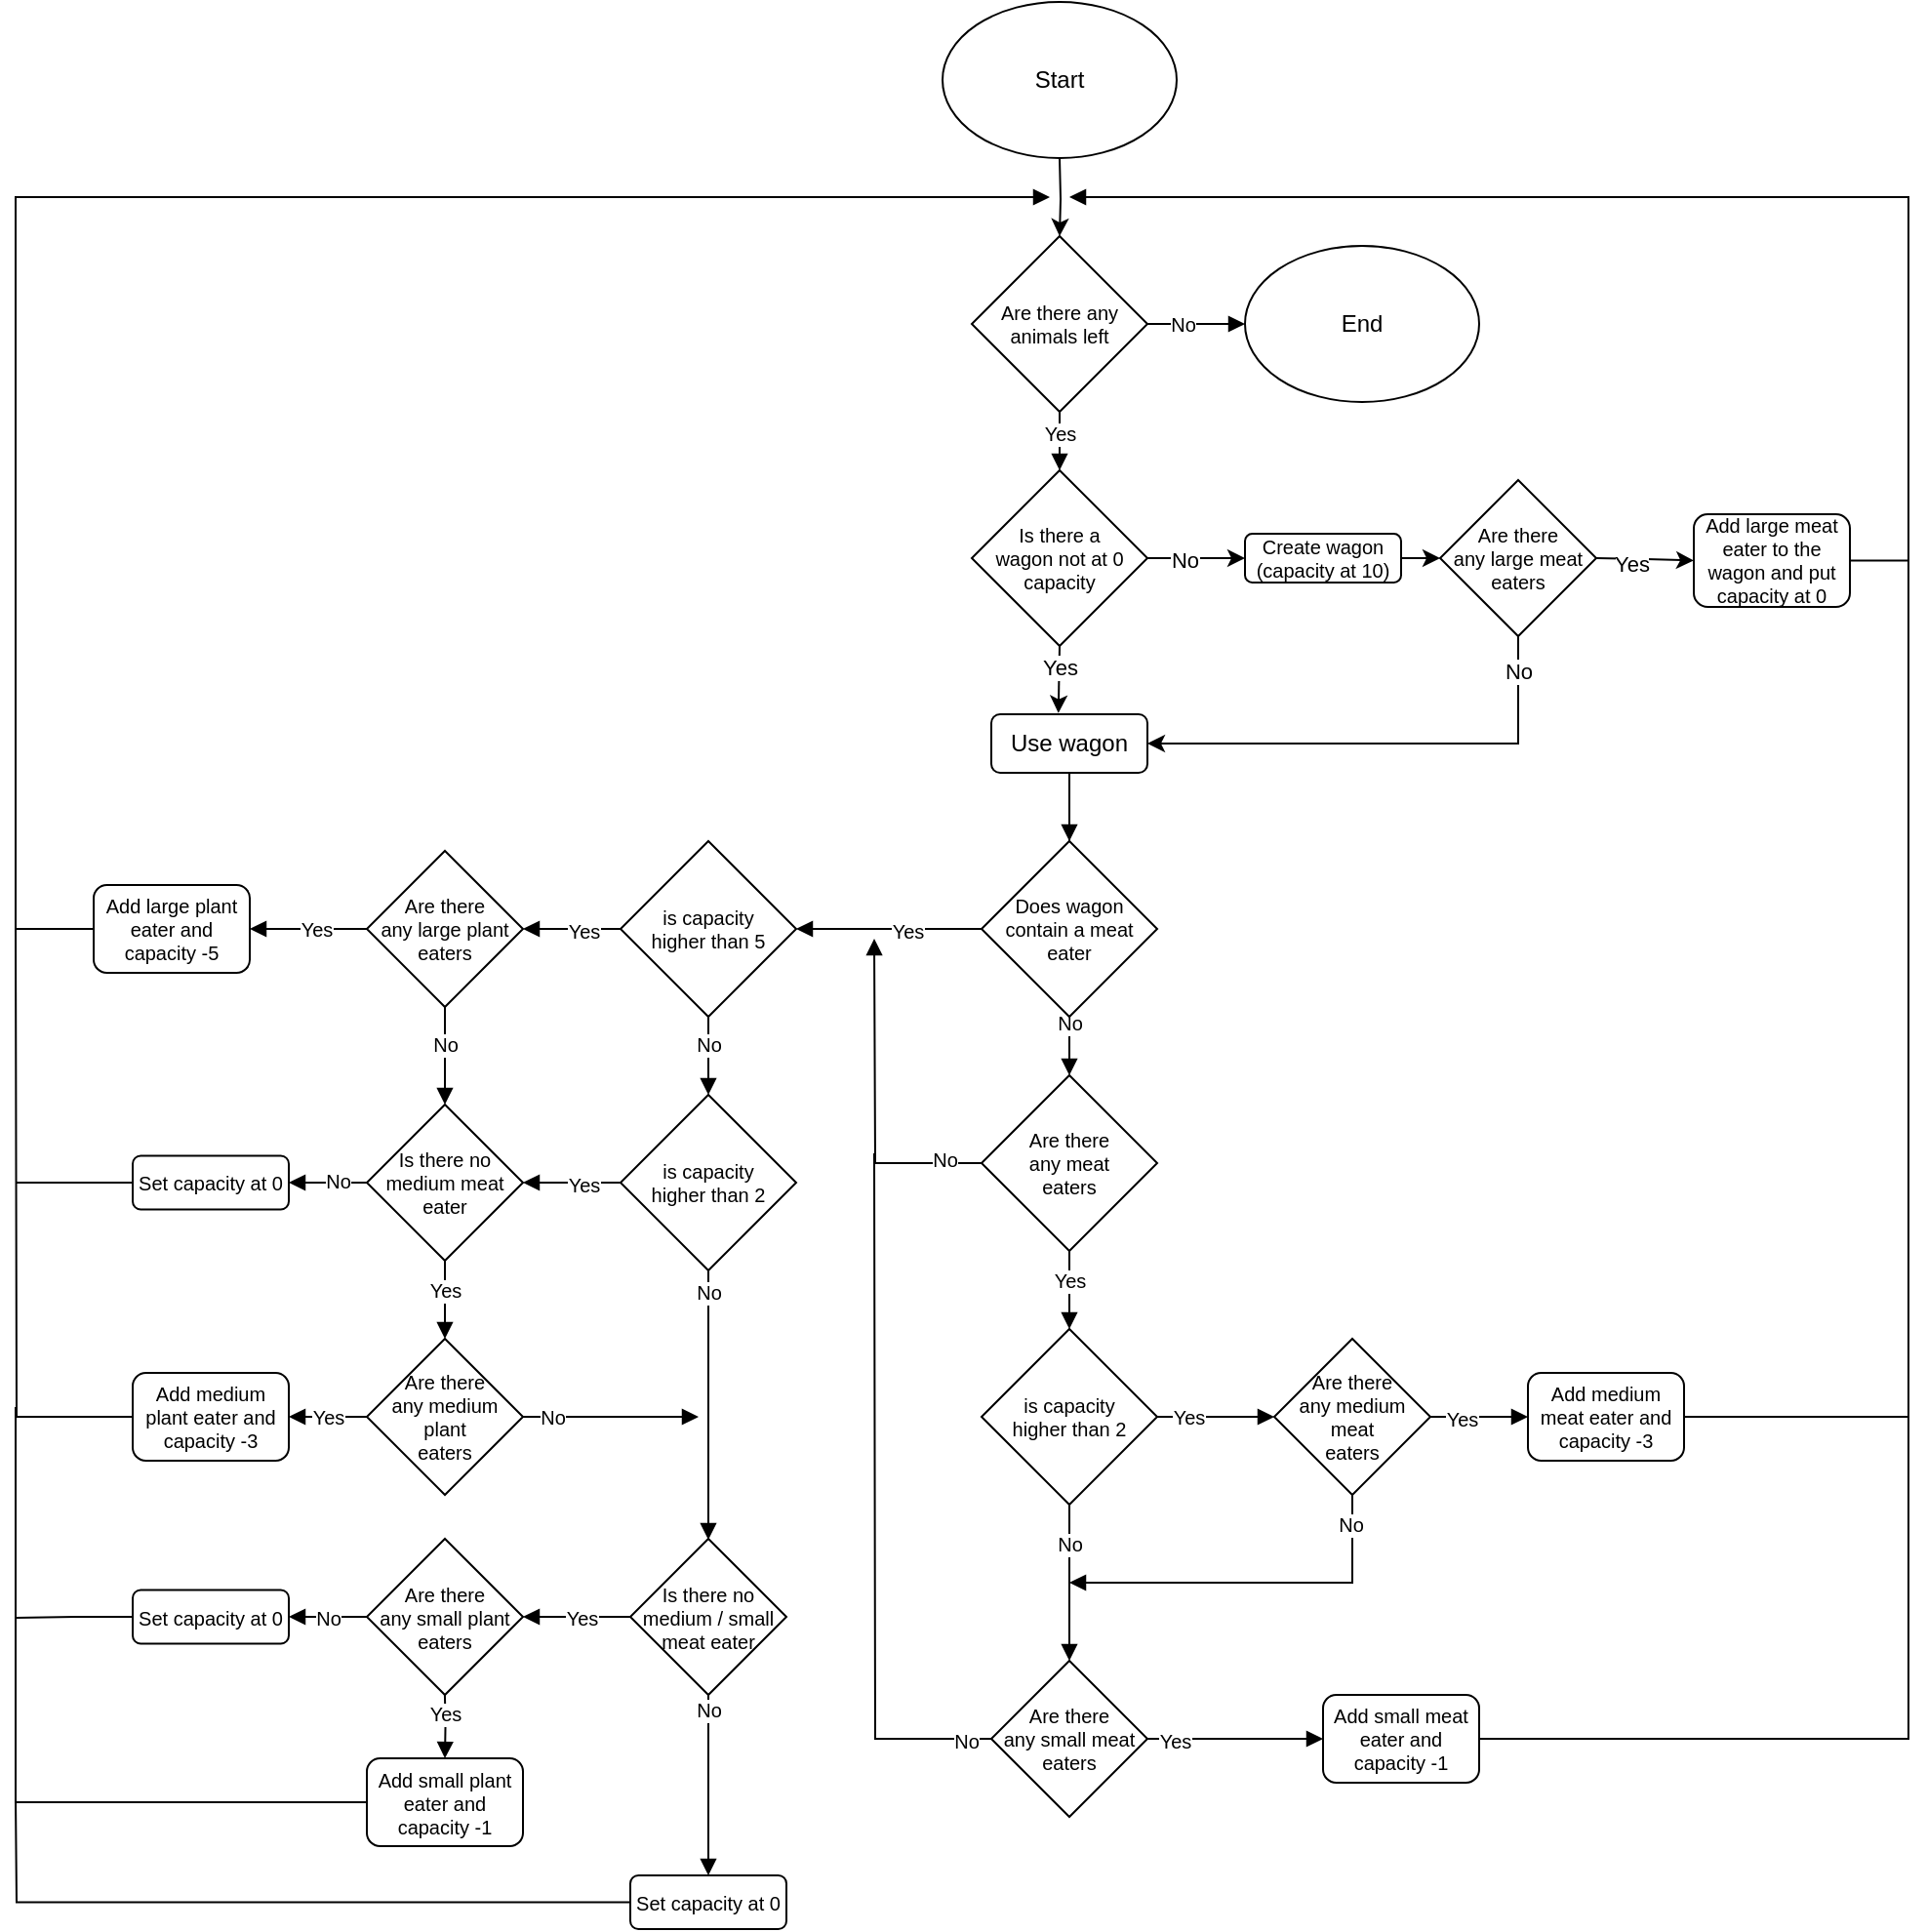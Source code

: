 <mxfile version="14.5.1" type="device"><diagram id="AGF58ehdbl709FGARRks" name="Page-1"><mxGraphModel dx="4913" dy="2177" grid="1" gridSize="10" guides="1" tooltips="1" connect="1" arrows="1" fold="1" page="1" pageScale="1" pageWidth="850" pageHeight="1100" math="0" shadow="0"><root><mxCell id="0"/><mxCell id="1" parent="0"/><mxCell id="BhOWypFkJx3LLkdL3gDQ-1" value="Start" style="ellipse;whiteSpace=wrap;html=1;" vertex="1" parent="1"><mxGeometry x="-315" width="120" height="80" as="geometry"/></mxCell><mxCell id="BhOWypFkJx3LLkdL3gDQ-136" style="edgeStyle=orthogonalEdgeStyle;rounded=0;orthogonalLoop=1;jettySize=auto;html=1;entryX=0.5;entryY=0;entryDx=0;entryDy=0;" edge="1" parent="1" target="BhOWypFkJx3LLkdL3gDQ-155"><mxGeometry relative="1" as="geometry"><mxPoint x="-255" y="80" as="sourcePoint"/><mxPoint x="-255" y="110" as="targetPoint"/></mxGeometry></mxCell><mxCell id="BhOWypFkJx3LLkdL3gDQ-137" style="edgeStyle=orthogonalEdgeStyle;rounded=0;orthogonalLoop=1;jettySize=auto;html=1;entryX=0;entryY=0.5;entryDx=0;entryDy=0;exitX=1;exitY=0.5;exitDx=0;exitDy=0;" edge="1" parent="1" source="BhOWypFkJx3LLkdL3gDQ-141" target="BhOWypFkJx3LLkdL3gDQ-143"><mxGeometry relative="1" as="geometry"><mxPoint y="270" as="sourcePoint"/><Array as="points"><mxPoint x="-170" y="285"/><mxPoint x="-170" y="285"/></Array></mxGeometry></mxCell><mxCell id="BhOWypFkJx3LLkdL3gDQ-138" value="No" style="edgeLabel;html=1;align=center;verticalAlign=middle;resizable=0;points=[];" vertex="1" connectable="0" parent="BhOWypFkJx3LLkdL3gDQ-137"><mxGeometry x="-0.258" y="-1" relative="1" as="geometry"><mxPoint as="offset"/></mxGeometry></mxCell><mxCell id="BhOWypFkJx3LLkdL3gDQ-139" style="edgeStyle=orthogonalEdgeStyle;rounded=0;orthogonalLoop=1;jettySize=auto;html=1;exitX=0.5;exitY=1;exitDx=0;exitDy=0;entryX=0.43;entryY=-0.021;entryDx=0;entryDy=0;entryPerimeter=0;" edge="1" parent="1" source="BhOWypFkJx3LLkdL3gDQ-141" target="BhOWypFkJx3LLkdL3gDQ-144"><mxGeometry relative="1" as="geometry"><mxPoint x="-290" y="380" as="targetPoint"/><mxPoint x="-340" y="380" as="sourcePoint"/></mxGeometry></mxCell><mxCell id="BhOWypFkJx3LLkdL3gDQ-140" value="Yes" style="edgeLabel;html=1;align=center;verticalAlign=middle;resizable=0;points=[];" vertex="1" connectable="0" parent="BhOWypFkJx3LLkdL3gDQ-139"><mxGeometry x="-0.347" y="-3" relative="1" as="geometry"><mxPoint x="3.61" as="offset"/></mxGeometry></mxCell><mxCell id="BhOWypFkJx3LLkdL3gDQ-141" value="Is there a &lt;br style=&quot;font-size: 10px&quot;&gt;wagon not at 0 &lt;br style=&quot;font-size: 10px&quot;&gt;capacity" style="rhombus;whiteSpace=wrap;html=1;fontSize=10;" vertex="1" parent="1"><mxGeometry x="-300" y="240" width="90" height="90" as="geometry"/></mxCell><mxCell id="BhOWypFkJx3LLkdL3gDQ-142" style="edgeStyle=orthogonalEdgeStyle;rounded=0;orthogonalLoop=1;jettySize=auto;html=1;" edge="1" parent="1" source="BhOWypFkJx3LLkdL3gDQ-143"><mxGeometry relative="1" as="geometry"><mxPoint x="-60" y="285" as="targetPoint"/><Array as="points"><mxPoint x="-70" y="285"/><mxPoint x="-70" y="285"/></Array></mxGeometry></mxCell><mxCell id="BhOWypFkJx3LLkdL3gDQ-143" value="Create wagon (capacity at 10)" style="rounded=1;whiteSpace=wrap;html=1;fontSize=10;" vertex="1" parent="1"><mxGeometry x="-160" y="272.5" width="80" height="25" as="geometry"/></mxCell><mxCell id="BhOWypFkJx3LLkdL3gDQ-163" style="edgeStyle=orthogonalEdgeStyle;rounded=0;orthogonalLoop=1;jettySize=auto;html=1;endArrow=block;endFill=1;fontSize=10;" edge="1" parent="1" source="BhOWypFkJx3LLkdL3gDQ-178"><mxGeometry relative="1" as="geometry"><mxPoint x="-250" y="468" as="targetPoint"/></mxGeometry></mxCell><mxCell id="BhOWypFkJx3LLkdL3gDQ-144" value="Use wagon" style="rounded=1;whiteSpace=wrap;html=1;" vertex="1" parent="1"><mxGeometry x="-290" y="365" width="80" height="30" as="geometry"/></mxCell><mxCell id="BhOWypFkJx3LLkdL3gDQ-145" style="edgeStyle=orthogonalEdgeStyle;rounded=0;orthogonalLoop=1;jettySize=auto;html=1;entryX=0;entryY=0.5;entryDx=0;entryDy=0;" edge="1" parent="1" target="BhOWypFkJx3LLkdL3gDQ-150"><mxGeometry relative="1" as="geometry"><mxPoint x="290" y="200" as="targetPoint"/><mxPoint x="20.0" y="285" as="sourcePoint"/></mxGeometry></mxCell><mxCell id="BhOWypFkJx3LLkdL3gDQ-146" value="Yes" style="edgeLabel;html=1;align=center;verticalAlign=middle;resizable=0;points=[];" vertex="1" connectable="0" parent="BhOWypFkJx3LLkdL3gDQ-145"><mxGeometry x="-0.296" y="-2" relative="1" as="geometry"><mxPoint as="offset"/></mxGeometry></mxCell><mxCell id="BhOWypFkJx3LLkdL3gDQ-147" style="edgeStyle=orthogonalEdgeStyle;rounded=0;orthogonalLoop=1;jettySize=auto;html=1;entryX=1;entryY=0.5;entryDx=0;entryDy=0;" edge="1" parent="1" source="BhOWypFkJx3LLkdL3gDQ-149" target="BhOWypFkJx3LLkdL3gDQ-144"><mxGeometry relative="1" as="geometry"><Array as="points"><mxPoint x="-20" y="380"/></Array></mxGeometry></mxCell><mxCell id="BhOWypFkJx3LLkdL3gDQ-148" value="No" style="edgeLabel;html=1;align=center;verticalAlign=middle;resizable=0;points=[];" vertex="1" connectable="0" parent="BhOWypFkJx3LLkdL3gDQ-147"><mxGeometry x="-0.857" relative="1" as="geometry"><mxPoint as="offset"/></mxGeometry></mxCell><mxCell id="BhOWypFkJx3LLkdL3gDQ-149" value="Are there &lt;br&gt;any large meat &lt;br style=&quot;font-size: 10px&quot;&gt;eaters" style="rhombus;whiteSpace=wrap;html=1;fontSize=10;" vertex="1" parent="1"><mxGeometry x="-60" y="245" width="80" height="80" as="geometry"/></mxCell><mxCell id="BhOWypFkJx3LLkdL3gDQ-150" value="Add large meat eater to the wagon and put capacity at 0" style="rounded=1;whiteSpace=wrap;html=1;fontSize=10;" vertex="1" parent="1"><mxGeometry x="70" y="262.5" width="80" height="47.5" as="geometry"/></mxCell><mxCell id="BhOWypFkJx3LLkdL3gDQ-151" style="edgeStyle=orthogonalEdgeStyle;rounded=0;orthogonalLoop=1;jettySize=auto;html=1;entryX=0.5;entryY=0;entryDx=0;entryDy=0;endArrow=block;endFill=1;fontSize=10;" edge="1" parent="1" source="BhOWypFkJx3LLkdL3gDQ-155" target="BhOWypFkJx3LLkdL3gDQ-141"><mxGeometry relative="1" as="geometry"/></mxCell><mxCell id="BhOWypFkJx3LLkdL3gDQ-152" value="Yes" style="edgeLabel;html=1;align=center;verticalAlign=middle;resizable=0;points=[];fontSize=10;" vertex="1" connectable="0" parent="BhOWypFkJx3LLkdL3gDQ-151"><mxGeometry x="-0.29" y="1" relative="1" as="geometry"><mxPoint x="-1" y="-7.62" as="offset"/></mxGeometry></mxCell><mxCell id="BhOWypFkJx3LLkdL3gDQ-153" style="edgeStyle=orthogonalEdgeStyle;rounded=0;orthogonalLoop=1;jettySize=auto;html=1;endArrow=block;endFill=1;fontSize=10;" edge="1" parent="1" source="BhOWypFkJx3LLkdL3gDQ-155"><mxGeometry relative="1" as="geometry"><mxPoint x="-160" y="165" as="targetPoint"/></mxGeometry></mxCell><mxCell id="BhOWypFkJx3LLkdL3gDQ-154" value="No" style="edgeLabel;html=1;align=center;verticalAlign=middle;resizable=0;points=[];fontSize=10;" vertex="1" connectable="0" parent="BhOWypFkJx3LLkdL3gDQ-153"><mxGeometry x="-0.288" relative="1" as="geometry"><mxPoint as="offset"/></mxGeometry></mxCell><mxCell id="BhOWypFkJx3LLkdL3gDQ-155" value="Are there any animals left" style="rhombus;whiteSpace=wrap;html=1;fontSize=10;" vertex="1" parent="1"><mxGeometry x="-300" y="120" width="90" height="90" as="geometry"/></mxCell><mxCell id="BhOWypFkJx3LLkdL3gDQ-156" style="edgeStyle=orthogonalEdgeStyle;rounded=0;orthogonalLoop=1;jettySize=auto;html=1;endArrow=block;endFill=1;fontSize=10;exitX=1;exitY=0.5;exitDx=0;exitDy=0;" edge="1" parent="1" source="BhOWypFkJx3LLkdL3gDQ-150"><mxGeometry relative="1" as="geometry"><mxPoint x="110.029" y="262.5" as="sourcePoint"/><mxPoint x="-250" y="100" as="targetPoint"/><Array as="points"><mxPoint x="180" y="286"/><mxPoint x="180" y="100"/></Array></mxGeometry></mxCell><mxCell id="BhOWypFkJx3LLkdL3gDQ-157" value="End" style="ellipse;whiteSpace=wrap;html=1;" vertex="1" parent="1"><mxGeometry x="-160" y="125" width="120" height="80" as="geometry"/></mxCell><mxCell id="BhOWypFkJx3LLkdL3gDQ-164" style="edgeStyle=orthogonalEdgeStyle;rounded=0;orthogonalLoop=1;jettySize=auto;html=1;endArrow=block;endFill=1;fontSize=10;" edge="1" parent="1" source="BhOWypFkJx3LLkdL3gDQ-158"><mxGeometry relative="1" as="geometry"><mxPoint x="-145" y="725" as="targetPoint"/></mxGeometry></mxCell><mxCell id="BhOWypFkJx3LLkdL3gDQ-165" value="Yes" style="edgeLabel;html=1;align=center;verticalAlign=middle;resizable=0;points=[];fontSize=10;" vertex="1" connectable="0" parent="BhOWypFkJx3LLkdL3gDQ-164"><mxGeometry x="-0.692" y="-1" relative="1" as="geometry"><mxPoint x="6.6" y="-1" as="offset"/></mxGeometry></mxCell><mxCell id="BhOWypFkJx3LLkdL3gDQ-158" value="is capacity&lt;br&gt;higher than 2" style="rhombus;whiteSpace=wrap;html=1;fontSize=10;" vertex="1" parent="1"><mxGeometry x="-295" y="680" width="90" height="90" as="geometry"/></mxCell><mxCell id="BhOWypFkJx3LLkdL3gDQ-167" style="edgeStyle=orthogonalEdgeStyle;rounded=0;orthogonalLoop=1;jettySize=auto;html=1;endArrow=block;endFill=1;fontSize=10;" edge="1" parent="1" source="BhOWypFkJx3LLkdL3gDQ-166"><mxGeometry relative="1" as="geometry"><mxPoint x="-15" y="725" as="targetPoint"/></mxGeometry></mxCell><mxCell id="BhOWypFkJx3LLkdL3gDQ-171" value="Yes" style="edgeLabel;html=1;align=center;verticalAlign=middle;resizable=0;points=[];fontSize=10;" vertex="1" connectable="0" parent="BhOWypFkJx3LLkdL3gDQ-167"><mxGeometry x="-0.389" y="-1" relative="1" as="geometry"><mxPoint as="offset"/></mxGeometry></mxCell><mxCell id="BhOWypFkJx3LLkdL3gDQ-242" style="edgeStyle=orthogonalEdgeStyle;rounded=0;orthogonalLoop=1;jettySize=auto;html=1;endArrow=block;endFill=1;fontSize=10;" edge="1" parent="1" source="BhOWypFkJx3LLkdL3gDQ-166"><mxGeometry relative="1" as="geometry"><mxPoint x="-250" y="810" as="targetPoint"/><Array as="points"><mxPoint x="-105" y="810"/><mxPoint x="-250" y="810"/></Array></mxGeometry></mxCell><mxCell id="BhOWypFkJx3LLkdL3gDQ-243" value="No" style="edgeLabel;html=1;align=center;verticalAlign=middle;resizable=0;points=[];fontSize=10;" vertex="1" connectable="0" parent="BhOWypFkJx3LLkdL3gDQ-242"><mxGeometry x="-0.844" y="-1" relative="1" as="geometry"><mxPoint as="offset"/></mxGeometry></mxCell><mxCell id="BhOWypFkJx3LLkdL3gDQ-166" value="Are there &lt;br&gt;any medium meat &lt;br style=&quot;font-size: 10px&quot;&gt;eaters" style="rhombus;whiteSpace=wrap;html=1;fontSize=10;" vertex="1" parent="1"><mxGeometry x="-145" y="685" width="80" height="80" as="geometry"/></mxCell><mxCell id="BhOWypFkJx3LLkdL3gDQ-247" style="edgeStyle=orthogonalEdgeStyle;rounded=0;orthogonalLoop=1;jettySize=auto;html=1;endArrow=none;endFill=0;fontSize=10;" edge="1" parent="1" source="BhOWypFkJx3LLkdL3gDQ-168"><mxGeometry relative="1" as="geometry"><mxPoint x="180" y="725" as="targetPoint"/></mxGeometry></mxCell><mxCell id="BhOWypFkJx3LLkdL3gDQ-168" value="Add medium meat eater and capacity -3" style="rounded=1;whiteSpace=wrap;html=1;fontSize=10;" vertex="1" parent="1"><mxGeometry x="-15" y="702.5" width="80" height="45" as="geometry"/></mxCell><mxCell id="BhOWypFkJx3LLkdL3gDQ-175" style="edgeStyle=orthogonalEdgeStyle;rounded=0;orthogonalLoop=1;jettySize=auto;html=1;endArrow=block;endFill=1;fontSize=10;entryX=0;entryY=0.5;entryDx=0;entryDy=0;" edge="1" parent="1" source="BhOWypFkJx3LLkdL3gDQ-174" target="BhOWypFkJx3LLkdL3gDQ-177"><mxGeometry relative="1" as="geometry"><mxPoint x="-145" y="960" as="targetPoint"/></mxGeometry></mxCell><mxCell id="BhOWypFkJx3LLkdL3gDQ-176" value="Yes" style="edgeLabel;html=1;align=center;verticalAlign=middle;resizable=0;points=[];fontSize=10;" vertex="1" connectable="0" parent="BhOWypFkJx3LLkdL3gDQ-175"><mxGeometry x="-0.688" y="-1" relative="1" as="geometry"><mxPoint as="offset"/></mxGeometry></mxCell><mxCell id="BhOWypFkJx3LLkdL3gDQ-246" style="edgeStyle=orthogonalEdgeStyle;rounded=0;orthogonalLoop=1;jettySize=auto;html=1;endArrow=none;endFill=0;fontSize=10;" edge="1" parent="1" source="BhOWypFkJx3LLkdL3gDQ-177"><mxGeometry relative="1" as="geometry"><mxPoint x="180" y="280" as="targetPoint"/><Array as="points"><mxPoint x="180" y="890"/><mxPoint x="180" y="290"/></Array></mxGeometry></mxCell><mxCell id="BhOWypFkJx3LLkdL3gDQ-177" value="Add small meat eater and capacity -1" style="rounded=1;whiteSpace=wrap;html=1;fontSize=10;" vertex="1" parent="1"><mxGeometry x="-120" y="867.5" width="80" height="45" as="geometry"/></mxCell><mxCell id="BhOWypFkJx3LLkdL3gDQ-182" style="edgeStyle=orthogonalEdgeStyle;rounded=0;orthogonalLoop=1;jettySize=auto;html=1;endArrow=block;endFill=1;fontSize=10;" edge="1" parent="1" source="BhOWypFkJx3LLkdL3gDQ-178"><mxGeometry relative="1" as="geometry"><mxPoint x="-250" y="550" as="targetPoint"/></mxGeometry></mxCell><mxCell id="BhOWypFkJx3LLkdL3gDQ-183" value="No" style="edgeLabel;html=1;align=center;verticalAlign=middle;resizable=0;points=[];fontSize=10;" vertex="1" connectable="0" parent="BhOWypFkJx3LLkdL3gDQ-182"><mxGeometry x="-0.252" relative="1" as="geometry"><mxPoint y="-8.57" as="offset"/></mxGeometry></mxCell><mxCell id="BhOWypFkJx3LLkdL3gDQ-184" style="edgeStyle=orthogonalEdgeStyle;rounded=0;orthogonalLoop=1;jettySize=auto;html=1;endArrow=block;endFill=1;fontSize=10;" edge="1" parent="1" source="BhOWypFkJx3LLkdL3gDQ-178"><mxGeometry relative="1" as="geometry"><mxPoint x="-390" y="475" as="targetPoint"/></mxGeometry></mxCell><mxCell id="BhOWypFkJx3LLkdL3gDQ-185" value="Yes" style="edgeLabel;html=1;align=center;verticalAlign=middle;resizable=0;points=[];fontSize=10;" vertex="1" connectable="0" parent="BhOWypFkJx3LLkdL3gDQ-184"><mxGeometry x="-0.196" y="1" relative="1" as="geometry"><mxPoint as="offset"/></mxGeometry></mxCell><mxCell id="BhOWypFkJx3LLkdL3gDQ-178" value="Does wagon contain a meat eater" style="rhombus;whiteSpace=wrap;html=1;fontSize=10;" vertex="1" parent="1"><mxGeometry x="-295" y="430" width="90" height="90" as="geometry"/></mxCell><mxCell id="BhOWypFkJx3LLkdL3gDQ-179" style="edgeStyle=orthogonalEdgeStyle;rounded=0;orthogonalLoop=1;jettySize=auto;html=1;endArrow=block;endFill=1;fontSize=10;" edge="1" parent="1" source="BhOWypFkJx3LLkdL3gDQ-144" target="BhOWypFkJx3LLkdL3gDQ-178"><mxGeometry relative="1" as="geometry"><mxPoint x="-250" y="395" as="sourcePoint"/><mxPoint x="-250" y="468" as="targetPoint"/></mxGeometry></mxCell><mxCell id="BhOWypFkJx3LLkdL3gDQ-244" style="edgeStyle=orthogonalEdgeStyle;rounded=0;orthogonalLoop=1;jettySize=auto;html=1;endArrow=none;endFill=0;fontSize=10;" edge="1" parent="1" source="BhOWypFkJx3LLkdL3gDQ-174"><mxGeometry relative="1" as="geometry"><mxPoint x="-350" y="590" as="targetPoint"/></mxGeometry></mxCell><mxCell id="BhOWypFkJx3LLkdL3gDQ-245" value="No" style="edgeLabel;html=1;align=center;verticalAlign=middle;resizable=0;points=[];fontSize=10;" vertex="1" connectable="0" parent="BhOWypFkJx3LLkdL3gDQ-244"><mxGeometry x="-0.926" y="1" relative="1" as="geometry"><mxPoint as="offset"/></mxGeometry></mxCell><mxCell id="BhOWypFkJx3LLkdL3gDQ-174" value="Are there &lt;br&gt;any small meat &lt;br style=&quot;font-size: 10px&quot;&gt;eaters" style="rhombus;whiteSpace=wrap;html=1;fontSize=10;" vertex="1" parent="1"><mxGeometry x="-290" y="850" width="80" height="80" as="geometry"/></mxCell><mxCell id="BhOWypFkJx3LLkdL3gDQ-180" style="edgeStyle=orthogonalEdgeStyle;rounded=0;orthogonalLoop=1;jettySize=auto;html=1;endArrow=block;endFill=1;fontSize=10;" edge="1" parent="1" source="BhOWypFkJx3LLkdL3gDQ-158" target="BhOWypFkJx3LLkdL3gDQ-174"><mxGeometry relative="1" as="geometry"><mxPoint x="-245" y="920" as="targetPoint"/><mxPoint x="-250.0" y="770.0" as="sourcePoint"/></mxGeometry></mxCell><mxCell id="BhOWypFkJx3LLkdL3gDQ-181" value="No" style="edgeLabel;html=1;align=center;verticalAlign=middle;resizable=0;points=[];fontSize=10;" vertex="1" connectable="0" parent="BhOWypFkJx3LLkdL3gDQ-180"><mxGeometry x="-0.4" y="1" relative="1" as="geometry"><mxPoint x="-1" y="-3.81" as="offset"/></mxGeometry></mxCell><mxCell id="BhOWypFkJx3LLkdL3gDQ-187" style="edgeStyle=orthogonalEdgeStyle;rounded=0;orthogonalLoop=1;jettySize=auto;html=1;endArrow=block;endFill=1;fontSize=10;" edge="1" parent="1" source="BhOWypFkJx3LLkdL3gDQ-186"><mxGeometry relative="1" as="geometry"><mxPoint x="-530" y="475" as="targetPoint"/></mxGeometry></mxCell><mxCell id="BhOWypFkJx3LLkdL3gDQ-188" value="Yes" style="edgeLabel;html=1;align=center;verticalAlign=middle;resizable=0;points=[];fontSize=10;" vertex="1" connectable="0" parent="BhOWypFkJx3LLkdL3gDQ-187"><mxGeometry x="-0.244" y="1" relative="1" as="geometry"><mxPoint as="offset"/></mxGeometry></mxCell><mxCell id="BhOWypFkJx3LLkdL3gDQ-200" style="edgeStyle=orthogonalEdgeStyle;rounded=0;orthogonalLoop=1;jettySize=auto;html=1;entryX=0.5;entryY=0;entryDx=0;entryDy=0;endArrow=block;endFill=1;fontSize=10;" edge="1" parent="1" source="BhOWypFkJx3LLkdL3gDQ-186" target="BhOWypFkJx3LLkdL3gDQ-199"><mxGeometry relative="1" as="geometry"/></mxCell><mxCell id="BhOWypFkJx3LLkdL3gDQ-201" value="No" style="edgeLabel;html=1;align=center;verticalAlign=middle;resizable=0;points=[];fontSize=10;" vertex="1" connectable="0" parent="BhOWypFkJx3LLkdL3gDQ-200"><mxGeometry x="-0.322" y="-2" relative="1" as="geometry"><mxPoint x="2" as="offset"/></mxGeometry></mxCell><mxCell id="BhOWypFkJx3LLkdL3gDQ-186" value="is capacity &lt;br&gt;higher than 5" style="rhombus;whiteSpace=wrap;html=1;fontSize=10;" vertex="1" parent="1"><mxGeometry x="-480" y="430" width="90" height="90" as="geometry"/></mxCell><mxCell id="BhOWypFkJx3LLkdL3gDQ-190" style="edgeStyle=orthogonalEdgeStyle;rounded=0;orthogonalLoop=1;jettySize=auto;html=1;endArrow=block;endFill=1;fontSize=10;" edge="1" parent="1" source="BhOWypFkJx3LLkdL3gDQ-189"><mxGeometry relative="1" as="geometry"><mxPoint x="-670" y="475" as="targetPoint"/></mxGeometry></mxCell><mxCell id="BhOWypFkJx3LLkdL3gDQ-191" value="Yes" style="edgeLabel;html=1;align=center;verticalAlign=middle;resizable=0;points=[];fontSize=10;" vertex="1" connectable="0" parent="BhOWypFkJx3LLkdL3gDQ-190"><mxGeometry x="-0.148" relative="1" as="geometry"><mxPoint as="offset"/></mxGeometry></mxCell><mxCell id="BhOWypFkJx3LLkdL3gDQ-226" style="edgeStyle=orthogonalEdgeStyle;rounded=0;orthogonalLoop=1;jettySize=auto;html=1;entryX=0.5;entryY=0;entryDx=0;entryDy=0;endArrow=block;endFill=1;fontSize=10;" edge="1" parent="1" source="BhOWypFkJx3LLkdL3gDQ-189" target="BhOWypFkJx3LLkdL3gDQ-220"><mxGeometry relative="1" as="geometry"/></mxCell><mxCell id="BhOWypFkJx3LLkdL3gDQ-227" value="No" style="edgeLabel;html=1;align=center;verticalAlign=middle;resizable=0;points=[];fontSize=10;" vertex="1" connectable="0" parent="BhOWypFkJx3LLkdL3gDQ-226"><mxGeometry x="-0.253" relative="1" as="geometry"><mxPoint as="offset"/></mxGeometry></mxCell><mxCell id="BhOWypFkJx3LLkdL3gDQ-189" value="Are there &lt;br&gt;any large plant&lt;br style=&quot;font-size: 10px&quot;&gt;eaters" style="rhombus;whiteSpace=wrap;html=1;fontSize=10;" vertex="1" parent="1"><mxGeometry x="-610" y="435" width="80" height="80" as="geometry"/></mxCell><mxCell id="BhOWypFkJx3LLkdL3gDQ-198" style="edgeStyle=orthogonalEdgeStyle;rounded=0;orthogonalLoop=1;jettySize=auto;html=1;endArrow=block;endFill=1;fontSize=10;" edge="1" parent="1" source="BhOWypFkJx3LLkdL3gDQ-192"><mxGeometry relative="1" as="geometry"><mxPoint x="-260" y="100" as="targetPoint"/><Array as="points"><mxPoint x="-790" y="475"/><mxPoint x="-790" y="100"/></Array></mxGeometry></mxCell><mxCell id="BhOWypFkJx3LLkdL3gDQ-192" value="Add large plant eater and capacity -5" style="rounded=1;whiteSpace=wrap;html=1;fontSize=10;" vertex="1" parent="1"><mxGeometry x="-750" y="452.5" width="80" height="45" as="geometry"/></mxCell><mxCell id="BhOWypFkJx3LLkdL3gDQ-194" style="edgeStyle=orthogonalEdgeStyle;rounded=0;orthogonalLoop=1;jettySize=auto;html=1;entryX=0.5;entryY=0;entryDx=0;entryDy=0;endArrow=block;endFill=1;fontSize=10;" edge="1" parent="1" source="BhOWypFkJx3LLkdL3gDQ-193" target="BhOWypFkJx3LLkdL3gDQ-158"><mxGeometry relative="1" as="geometry"/></mxCell><mxCell id="BhOWypFkJx3LLkdL3gDQ-195" value="Yes" style="edgeLabel;html=1;align=center;verticalAlign=middle;resizable=0;points=[];fontSize=10;" vertex="1" connectable="0" parent="BhOWypFkJx3LLkdL3gDQ-194"><mxGeometry x="-0.245" relative="1" as="geometry"><mxPoint as="offset"/></mxGeometry></mxCell><mxCell id="BhOWypFkJx3LLkdL3gDQ-196" style="edgeStyle=orthogonalEdgeStyle;rounded=0;orthogonalLoop=1;jettySize=auto;html=1;endArrow=block;endFill=1;fontSize=10;" edge="1" parent="1" source="BhOWypFkJx3LLkdL3gDQ-193"><mxGeometry relative="1" as="geometry"><mxPoint x="-350" y="480" as="targetPoint"/></mxGeometry></mxCell><mxCell id="BhOWypFkJx3LLkdL3gDQ-197" value="No" style="edgeLabel;html=1;align=center;verticalAlign=middle;resizable=0;points=[];fontSize=10;" vertex="1" connectable="0" parent="BhOWypFkJx3LLkdL3gDQ-196"><mxGeometry x="-0.775" y="-2" relative="1" as="geometry"><mxPoint as="offset"/></mxGeometry></mxCell><mxCell id="BhOWypFkJx3LLkdL3gDQ-193" value="Are there &lt;br&gt;any meat &lt;br&gt;eaters" style="rhombus;whiteSpace=wrap;html=1;fontSize=10;" vertex="1" parent="1"><mxGeometry x="-295" y="550" width="90" height="90" as="geometry"/></mxCell><mxCell id="BhOWypFkJx3LLkdL3gDQ-211" style="edgeStyle=orthogonalEdgeStyle;rounded=0;orthogonalLoop=1;jettySize=auto;html=1;endArrow=block;endFill=1;fontSize=10;entryX=0.5;entryY=0;entryDx=0;entryDy=0;" edge="1" parent="1" source="BhOWypFkJx3LLkdL3gDQ-199" target="BhOWypFkJx3LLkdL3gDQ-221"><mxGeometry relative="1" as="geometry"><mxPoint x="-530" y="730" as="targetPoint"/><Array as="points"><mxPoint x="-435" y="788"/><mxPoint x="-435" y="788"/></Array></mxGeometry></mxCell><mxCell id="BhOWypFkJx3LLkdL3gDQ-235" value="No" style="edgeLabel;html=1;align=center;verticalAlign=middle;resizable=0;points=[];fontSize=10;" vertex="1" connectable="0" parent="BhOWypFkJx3LLkdL3gDQ-211"><mxGeometry x="-0.844" relative="1" as="geometry"><mxPoint as="offset"/></mxGeometry></mxCell><mxCell id="BhOWypFkJx3LLkdL3gDQ-199" value="is capacity&lt;br&gt;higher than 2" style="rhombus;whiteSpace=wrap;html=1;fontSize=10;" vertex="1" parent="1"><mxGeometry x="-480" y="560" width="90" height="90" as="geometry"/></mxCell><mxCell id="BhOWypFkJx3LLkdL3gDQ-202" style="edgeStyle=orthogonalEdgeStyle;rounded=0;orthogonalLoop=1;jettySize=auto;html=1;endArrow=block;endFill=1;fontSize=10;" edge="1" parent="1"><mxGeometry relative="1" as="geometry"><mxPoint x="-530" y="605" as="targetPoint"/><mxPoint x="-480" y="605" as="sourcePoint"/></mxGeometry></mxCell><mxCell id="BhOWypFkJx3LLkdL3gDQ-203" value="Yes" style="edgeLabel;html=1;align=center;verticalAlign=middle;resizable=0;points=[];fontSize=10;" vertex="1" connectable="0" parent="BhOWypFkJx3LLkdL3gDQ-202"><mxGeometry x="-0.244" y="1" relative="1" as="geometry"><mxPoint as="offset"/></mxGeometry></mxCell><mxCell id="BhOWypFkJx3LLkdL3gDQ-236" style="edgeStyle=orthogonalEdgeStyle;rounded=0;orthogonalLoop=1;jettySize=auto;html=1;endArrow=block;endFill=1;fontSize=10;" edge="1" parent="1" source="BhOWypFkJx3LLkdL3gDQ-206"><mxGeometry relative="1" as="geometry"><mxPoint x="-440" y="725" as="targetPoint"/></mxGeometry></mxCell><mxCell id="BhOWypFkJx3LLkdL3gDQ-237" value="No" style="edgeLabel;html=1;align=center;verticalAlign=middle;resizable=0;points=[];fontSize=10;" vertex="1" connectable="0" parent="BhOWypFkJx3LLkdL3gDQ-236"><mxGeometry x="-0.679" relative="1" as="geometry"><mxPoint as="offset"/></mxGeometry></mxCell><mxCell id="BhOWypFkJx3LLkdL3gDQ-206" value="Are there &lt;br&gt;any medium plant &lt;br&gt;eaters" style="rhombus;whiteSpace=wrap;html=1;fontSize=10;" vertex="1" parent="1"><mxGeometry x="-610" y="685" width="80" height="80" as="geometry"/></mxCell><mxCell id="BhOWypFkJx3LLkdL3gDQ-210" style="edgeStyle=orthogonalEdgeStyle;rounded=0;orthogonalLoop=1;jettySize=auto;html=1;exitX=0;exitY=0.5;exitDx=0;exitDy=0;endArrow=none;endFill=0;fontSize=10;" edge="1" parent="1" source="BhOWypFkJx3LLkdL3gDQ-207"><mxGeometry relative="1" as="geometry"><mxPoint x="-790" y="470" as="targetPoint"/></mxGeometry></mxCell><mxCell id="BhOWypFkJx3LLkdL3gDQ-212" style="edgeStyle=orthogonalEdgeStyle;rounded=0;orthogonalLoop=1;jettySize=auto;html=1;endArrow=block;endFill=1;fontSize=10;entryX=0.5;entryY=0;entryDx=0;entryDy=0;" edge="1" parent="1" target="BhOWypFkJx3LLkdL3gDQ-215"><mxGeometry relative="1" as="geometry"><mxPoint x="-570.24" y="892.5" as="targetPoint"/><mxPoint x="-570.24" y="860.0" as="sourcePoint"/><Array as="points"/></mxGeometry></mxCell><mxCell id="BhOWypFkJx3LLkdL3gDQ-213" value="Yes" style="edgeLabel;html=1;align=center;verticalAlign=middle;resizable=0;points=[];fontSize=10;" vertex="1" connectable="0" parent="BhOWypFkJx3LLkdL3gDQ-212"><mxGeometry x="-0.148" relative="1" as="geometry"><mxPoint as="offset"/></mxGeometry></mxCell><mxCell id="BhOWypFkJx3LLkdL3gDQ-239" style="edgeStyle=orthogonalEdgeStyle;rounded=0;orthogonalLoop=1;jettySize=auto;html=1;entryX=1;entryY=0.5;entryDx=0;entryDy=0;endArrow=block;endFill=1;fontSize=10;" edge="1" parent="1" source="BhOWypFkJx3LLkdL3gDQ-214" target="BhOWypFkJx3LLkdL3gDQ-238"><mxGeometry relative="1" as="geometry"/></mxCell><mxCell id="BhOWypFkJx3LLkdL3gDQ-240" value="No" style="edgeLabel;html=1;align=center;verticalAlign=middle;resizable=0;points=[];fontSize=10;" vertex="1" connectable="0" parent="BhOWypFkJx3LLkdL3gDQ-239"><mxGeometry x="-0.694" y="-1" relative="1" as="geometry"><mxPoint x="-13.95" y="1" as="offset"/></mxGeometry></mxCell><mxCell id="BhOWypFkJx3LLkdL3gDQ-214" value="Are there &lt;br&gt;any small plant &lt;br&gt;eaters" style="rhombus;whiteSpace=wrap;html=1;fontSize=10;" vertex="1" parent="1"><mxGeometry x="-610" y="787.5" width="80" height="80" as="geometry"/></mxCell><mxCell id="BhOWypFkJx3LLkdL3gDQ-216" style="edgeStyle=orthogonalEdgeStyle;rounded=0;orthogonalLoop=1;jettySize=auto;html=1;endArrow=none;endFill=0;fontSize=10;" edge="1" parent="1" source="BhOWypFkJx3LLkdL3gDQ-215"><mxGeometry relative="1" as="geometry"><mxPoint x="-790" y="720" as="targetPoint"/><Array as="points"><mxPoint x="-790" y="922"/><mxPoint x="-790" y="730"/></Array></mxGeometry></mxCell><mxCell id="BhOWypFkJx3LLkdL3gDQ-215" value="Add small plant eater and capacity -1" style="rounded=1;whiteSpace=wrap;html=1;fontSize=10;" vertex="1" parent="1"><mxGeometry x="-610" y="900" width="80" height="45" as="geometry"/></mxCell><mxCell id="BhOWypFkJx3LLkdL3gDQ-223" style="edgeStyle=orthogonalEdgeStyle;rounded=0;orthogonalLoop=1;jettySize=auto;html=1;entryX=0.5;entryY=0;entryDx=0;entryDy=0;endArrow=block;endFill=1;fontSize=10;" edge="1" parent="1" source="BhOWypFkJx3LLkdL3gDQ-220" target="BhOWypFkJx3LLkdL3gDQ-206"><mxGeometry relative="1" as="geometry"/></mxCell><mxCell id="BhOWypFkJx3LLkdL3gDQ-224" value="Yes" style="edgeLabel;html=1;align=center;verticalAlign=middle;resizable=0;points=[];fontSize=10;" vertex="1" connectable="0" parent="BhOWypFkJx3LLkdL3gDQ-223"><mxGeometry x="-0.749" y="2" relative="1" as="geometry"><mxPoint x="-2" y="9.76" as="offset"/></mxGeometry></mxCell><mxCell id="BhOWypFkJx3LLkdL3gDQ-232" style="edgeStyle=orthogonalEdgeStyle;rounded=0;orthogonalLoop=1;jettySize=auto;html=1;endArrow=block;endFill=1;fontSize=10;" edge="1" parent="1" source="BhOWypFkJx3LLkdL3gDQ-220"><mxGeometry relative="1" as="geometry"><mxPoint x="-650" y="605" as="targetPoint"/></mxGeometry></mxCell><mxCell id="BhOWypFkJx3LLkdL3gDQ-252" value="No" style="edgeLabel;html=1;align=center;verticalAlign=middle;resizable=0;points=[];fontSize=10;" vertex="1" connectable="0" parent="BhOWypFkJx3LLkdL3gDQ-232"><mxGeometry x="-0.245" y="-1" relative="1" as="geometry"><mxPoint as="offset"/></mxGeometry></mxCell><mxCell id="BhOWypFkJx3LLkdL3gDQ-220" value="Is there no medium meat eater" style="rhombus;whiteSpace=wrap;html=1;fontSize=10;" vertex="1" parent="1"><mxGeometry x="-610" y="565" width="80" height="80" as="geometry"/></mxCell><mxCell id="BhOWypFkJx3LLkdL3gDQ-222" style="edgeStyle=orthogonalEdgeStyle;rounded=0;orthogonalLoop=1;jettySize=auto;html=1;entryX=1;entryY=0.5;entryDx=0;entryDy=0;endArrow=block;endFill=1;fontSize=10;" edge="1" parent="1" source="BhOWypFkJx3LLkdL3gDQ-221" target="BhOWypFkJx3LLkdL3gDQ-214"><mxGeometry relative="1" as="geometry"/></mxCell><mxCell id="BhOWypFkJx3LLkdL3gDQ-225" value="Yes" style="edgeLabel;html=1;align=center;verticalAlign=middle;resizable=0;points=[];fontSize=10;" vertex="1" connectable="0" parent="BhOWypFkJx3LLkdL3gDQ-222"><mxGeometry x="-0.675" relative="1" as="geometry"><mxPoint x="-15.95" as="offset"/></mxGeometry></mxCell><mxCell id="BhOWypFkJx3LLkdL3gDQ-249" style="edgeStyle=orthogonalEdgeStyle;rounded=0;orthogonalLoop=1;jettySize=auto;html=1;entryX=0.5;entryY=0;entryDx=0;entryDy=0;endArrow=block;endFill=1;fontSize=10;" edge="1" parent="1" source="BhOWypFkJx3LLkdL3gDQ-221" target="BhOWypFkJx3LLkdL3gDQ-248"><mxGeometry relative="1" as="geometry"><Array as="points"/></mxGeometry></mxCell><mxCell id="BhOWypFkJx3LLkdL3gDQ-251" value="No" style="edgeLabel;html=1;align=center;verticalAlign=middle;resizable=0;points=[];fontSize=10;" vertex="1" connectable="0" parent="BhOWypFkJx3LLkdL3gDQ-249"><mxGeometry x="-0.836" relative="1" as="geometry"><mxPoint as="offset"/></mxGeometry></mxCell><mxCell id="BhOWypFkJx3LLkdL3gDQ-221" value="Is there no medium / small meat eater" style="rhombus;whiteSpace=wrap;html=1;fontSize=10;" vertex="1" parent="1"><mxGeometry x="-475" y="787.5" width="80" height="80" as="geometry"/></mxCell><mxCell id="BhOWypFkJx3LLkdL3gDQ-207" value="Add medium plant eater and capacity -3" style="rounded=1;whiteSpace=wrap;html=1;fontSize=10;" vertex="1" parent="1"><mxGeometry x="-730" y="702.5" width="80" height="45" as="geometry"/></mxCell><mxCell id="BhOWypFkJx3LLkdL3gDQ-230" style="edgeStyle=orthogonalEdgeStyle;rounded=0;orthogonalLoop=1;jettySize=auto;html=1;endArrow=block;endFill=1;fontSize=10;" edge="1" parent="1" source="BhOWypFkJx3LLkdL3gDQ-206" target="BhOWypFkJx3LLkdL3gDQ-207"><mxGeometry relative="1" as="geometry"><mxPoint x="-840" y="605" as="targetPoint"/><mxPoint x="-610" y="725" as="sourcePoint"/></mxGeometry></mxCell><mxCell id="BhOWypFkJx3LLkdL3gDQ-231" value="Yes" style="edgeLabel;html=1;align=center;verticalAlign=middle;resizable=0;points=[];fontSize=10;" vertex="1" connectable="0" parent="BhOWypFkJx3LLkdL3gDQ-230"><mxGeometry x="-0.148" relative="1" as="geometry"><mxPoint x="-3.02" as="offset"/></mxGeometry></mxCell><mxCell id="BhOWypFkJx3LLkdL3gDQ-234" style="edgeStyle=orthogonalEdgeStyle;rounded=0;orthogonalLoop=1;jettySize=auto;html=1;endArrow=none;endFill=0;fontSize=10;" edge="1" parent="1" source="BhOWypFkJx3LLkdL3gDQ-233"><mxGeometry relative="1" as="geometry"><mxPoint x="-790" y="605" as="targetPoint"/></mxGeometry></mxCell><mxCell id="BhOWypFkJx3LLkdL3gDQ-233" value="Set capacity at 0" style="rounded=1;whiteSpace=wrap;html=1;fontSize=10;" vertex="1" parent="1"><mxGeometry x="-730" y="591.25" width="80" height="27.5" as="geometry"/></mxCell><mxCell id="BhOWypFkJx3LLkdL3gDQ-241" style="edgeStyle=orthogonalEdgeStyle;rounded=0;orthogonalLoop=1;jettySize=auto;html=1;endArrow=none;endFill=0;fontSize=10;" edge="1" parent="1" source="BhOWypFkJx3LLkdL3gDQ-238"><mxGeometry relative="1" as="geometry"><mxPoint x="-790" y="828" as="targetPoint"/></mxGeometry></mxCell><mxCell id="BhOWypFkJx3LLkdL3gDQ-238" value="Set capacity at 0" style="rounded=1;whiteSpace=wrap;html=1;fontSize=10;" vertex="1" parent="1"><mxGeometry x="-730" y="813.75" width="80" height="27.5" as="geometry"/></mxCell><mxCell id="BhOWypFkJx3LLkdL3gDQ-250" style="edgeStyle=orthogonalEdgeStyle;rounded=0;orthogonalLoop=1;jettySize=auto;html=1;exitX=0;exitY=0.5;exitDx=0;exitDy=0;endArrow=none;endFill=0;fontSize=10;" edge="1" parent="1" source="BhOWypFkJx3LLkdL3gDQ-248"><mxGeometry relative="1" as="geometry"><mxPoint x="-790" y="920" as="targetPoint"/></mxGeometry></mxCell><mxCell id="BhOWypFkJx3LLkdL3gDQ-248" value="Set capacity at 0" style="rounded=1;whiteSpace=wrap;html=1;fontSize=10;" vertex="1" parent="1"><mxGeometry x="-475" y="960" width="80" height="27.5" as="geometry"/></mxCell></root></mxGraphModel></diagram></mxfile>
